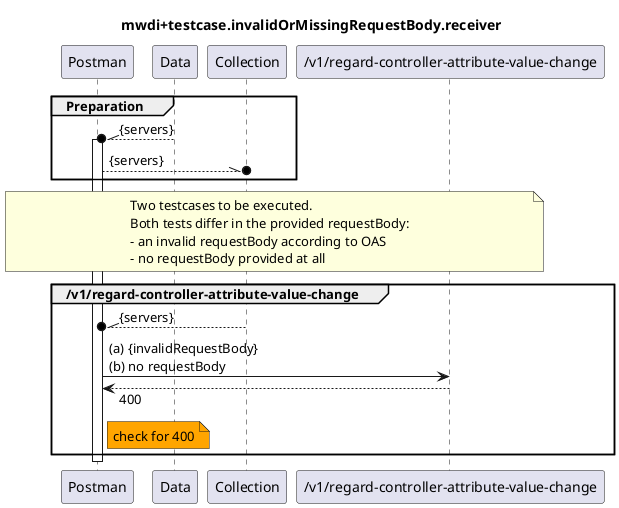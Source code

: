@startuml mwdi+diagram.invalidOrMissingRequestBody.receiver
skinparam responseMessageBelowArrow true

title
mwdi+testcase.invalidOrMissingRequestBody.receiver
end title

participant "Postman" as Postman
participant "Data" as Data
participant "Collection" as Collection

participant "/v1/regard-controller-attribute-value-change" as RCAVC

group Preparation
  Data --\\o Postman : {servers}
  activate Postman
  Postman --\\o Collection : {servers}
end

note over Postman, RCAVC
  Two testcases to be executed.
  Both tests differ in the provided requestBody:
  - an invalid requestBody according to OAS
  - no requestBody provided at all
end note


group /v1/regard-controller-attribute-value-change
  Collection --\\o Postman : {servers}
  Postman -> RCAVC : (a) {invalidRequestBody} \n(b) no requestBody
  Postman <-- RCAVC : 400
  note right Postman #Orange
    check for 400
  end note
end

deactivate Postman

@enduml
